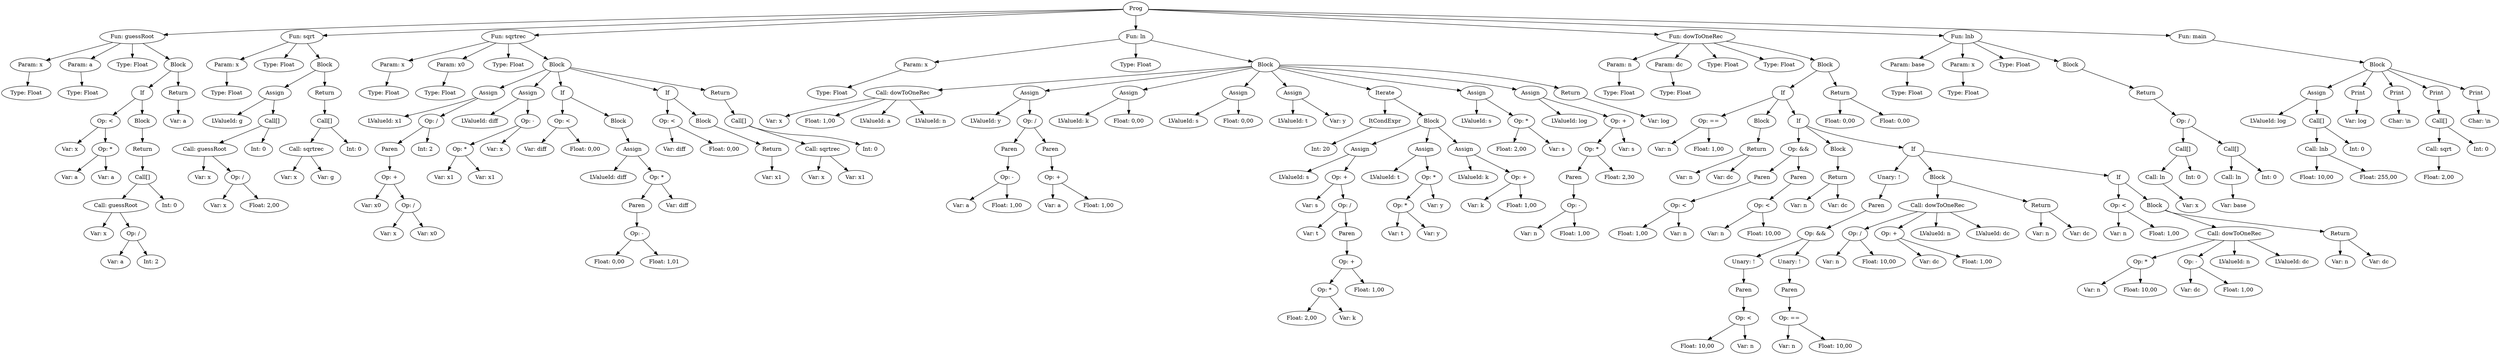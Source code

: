 digraph AST {
"Prog1418621776" [label="Prog"];
"Fun1596000437" [label="Fun: guessRoot"];
"Prog1418621776" -> "Fun1596000437";
"Param832947102" [label="Param: x"];
"Fun1596000437" -> "Param832947102";
"Type1061804750" [label="Type: Float"];
"Param832947102" -> "Type1061804750";
"Param507084503" [label="Param: a"];
"Fun1596000437" -> "Param507084503";
"Type1225439493" [label="Type: Float"];
"Param507084503" -> "Type1225439493";
"Type1454127753" [label="Type: Float"];
"Fun1596000437" -> "Type1454127753";
"CmdBlock667026744" [label="Block"];
"Fun1596000437" -> "CmdBlock667026744";
"CmdIf1926764753" [label="If"];
"CmdBlock667026744" -> "CmdIf1926764753";
"ExpBinOp1845904670" [label="Op: <"];
"CmdIf1926764753" -> "ExpBinOp1845904670";
"ExpVar1497973285" [label="Var: x"];
"ExpBinOp1845904670" -> "ExpVar1497973285";
"ExpBinOp1846896625" [label="Op: *"];
"ExpBinOp1845904670" -> "ExpBinOp1846896625";
"ExpVar1555690610" [label="Var: a"];
"ExpBinOp1846896625" -> "ExpVar1555690610";
"ExpVar13329486" [label="Var: a"];
"ExpBinOp1846896625" -> "ExpVar13329486";
"CmdBlock327177752" [label="Block"];
"CmdIf1926764753" -> "CmdBlock327177752";
"CmdReturn1458540918" [label="Return"];
"CmdBlock327177752" -> "CmdReturn1458540918";
"ExpCallIndexed1164371389" [label="Call[]"];
"CmdReturn1458540918" -> "ExpCallIndexed1164371389";
"ExpCall517210187" [label="Call: guessRoot"];
"ExpCallIndexed1164371389" -> "ExpCall517210187";
"ExpVar267760927" [label="Var: x"];
"ExpCall517210187" -> "ExpVar267760927";
"ExpBinOp633070006" [label="Op: /"];
"ExpCall517210187" -> "ExpBinOp633070006";
"ExpVar1459794865" [label="Var: a"];
"ExpBinOp633070006" -> "ExpVar1459794865";
"ExpInt1776957250" [label="Int: 2"];
"ExpBinOp633070006" -> "ExpInt1776957250";
"ExpInt1268066861" [label="Int: 0"];
"ExpCallIndexed1164371389" -> "ExpInt1268066861";
"CmdReturn827966648" [label="Return"];
"CmdBlock667026744" -> "CmdReturn827966648";
"ExpVar1938056729" [label="Var: a"];
"CmdReturn827966648" -> "ExpVar1938056729";
"Fun1273765644" [label="Fun: sqrt"];
"Prog1418621776" -> "Fun1273765644";
"Param701141022" [label="Param: x"];
"Fun1273765644" -> "Param701141022";
"Type1447689627" [label="Type: Float"];
"Param701141022" -> "Type1447689627";
"Type112061925" [label="Type: Float"];
"Fun1273765644" -> "Type112061925";
"CmdBlock764577347" [label="Block"];
"Fun1273765644" -> "CmdBlock764577347";
"CmdAssign1344645519" [label="Assign"];
"CmdBlock764577347" -> "CmdAssign1344645519";
"LValueId1234776885" [label="LValueId: g"];
"CmdAssign1344645519" -> "LValueId1234776885";
"ExpCallIndexed540159270" [label="Call[]"];
"CmdAssign1344645519" -> "ExpCallIndexed540159270";
"ExpCall422250493" [label="Call: guessRoot"];
"ExpCallIndexed540159270" -> "ExpCall422250493";
"ExpVar1690287238" [label="Var: x"];
"ExpCall422250493" -> "ExpVar1690287238";
"ExpBinOp1690254271" [label="Op: /"];
"ExpCall422250493" -> "ExpBinOp1690254271";
"ExpVar1440047379" [label="Var: x"];
"ExpBinOp1690254271" -> "ExpVar1440047379";
"ExpFloat343965883" [label="Float: 2,00"];
"ExpBinOp1690254271" -> "ExpFloat343965883";
"ExpInt1847509784" [label="Int: 0"];
"ExpCallIndexed540159270" -> "ExpInt1847509784";
"CmdReturn2114650936" [label="Return"];
"CmdBlock764577347" -> "CmdReturn2114650936";
"ExpCallIndexed1635756693" [label="Call[]"];
"CmdReturn2114650936" -> "ExpCallIndexed1635756693";
"ExpCall504527234" [label="Call: sqrtrec"];
"ExpCallIndexed1635756693" -> "ExpCall504527234";
"ExpVar101478235" [label="Var: x"];
"ExpCall504527234" -> "ExpVar101478235";
"ExpVar540585569" [label="Var: g"];
"ExpCall504527234" -> "ExpVar540585569";
"ExpInt1007653873" [label="Int: 0"];
"ExpCallIndexed1635756693" -> "ExpInt1007653873";
"Fun836514715" [label="Fun: sqrtrec"];
"Prog1418621776" -> "Fun836514715";
"Param1414521932" [label="Param: x"];
"Fun836514715" -> "Param1414521932";
"Type828441346" [label="Type: Float"];
"Param1414521932" -> "Type828441346";
"Param1899073220" [label="Param: x0"];
"Fun836514715" -> "Param1899073220";
"Type555826066" [label="Type: Float"];
"Param1899073220" -> "Type555826066";
"Type174573182" [label="Type: Float"];
"Fun836514715" -> "Type174573182";
"CmdBlock858242339" [label="Block"];
"Fun836514715" -> "CmdBlock858242339";
"CmdAssign1310540333" [label="Assign"];
"CmdBlock858242339" -> "CmdAssign1310540333";
"LValueId1715998167" [label="LValueId: x1"];
"CmdAssign1310540333" -> "LValueId1715998167";
"ExpBinOp1386767190" [label="Op: /"];
"CmdAssign1310540333" -> "ExpBinOp1386767190";
"ExpParen1558712965" [label="Paren"];
"ExpBinOp1386767190" -> "ExpParen1558712965";
"ExpBinOp2025864991" [label="Op: +"];
"ExpParen1558712965" -> "ExpBinOp2025864991";
"ExpVar1589683045" [label="Var: x0"];
"ExpBinOp2025864991" -> "ExpVar1589683045";
"ExpBinOp1340328248" [label="Op: /"];
"ExpBinOp2025864991" -> "ExpBinOp1340328248";
"ExpVar1401132667" [label="Var: x"];
"ExpBinOp1340328248" -> "ExpVar1401132667";
"ExpVar717386707" [label="Var: x0"];
"ExpBinOp1340328248" -> "ExpVar717386707";
"ExpInt1900164709" [label="Int: 2"];
"ExpBinOp1386767190" -> "ExpInt1900164709";
"CmdAssign540642172" [label="Assign"];
"CmdBlock858242339" -> "CmdAssign540642172";
"LValueId1875308878" [label="LValueId: diff"];
"CmdAssign540642172" -> "LValueId1875308878";
"ExpBinOp1445157774" [label="Op: -"];
"CmdAssign540642172" -> "ExpBinOp1445157774";
"ExpBinOp909295153" [label="Op: *"];
"ExpBinOp1445157774" -> "ExpBinOp909295153";
"ExpVar1522311648" [label="Var: x1"];
"ExpBinOp909295153" -> "ExpVar1522311648";
"ExpVar36202360" [label="Var: x1"];
"ExpBinOp909295153" -> "ExpVar36202360";
"ExpVar1318822808" [label="Var: x"];
"ExpBinOp1445157774" -> "ExpVar1318822808";
"CmdIf1836797772" [label="If"];
"CmdBlock858242339" -> "CmdIf1836797772";
"ExpBinOp1383547042" [label="Op: <"];
"CmdIf1836797772" -> "ExpBinOp1383547042";
"ExpVar329645619" [label="Var: diff"];
"ExpBinOp1383547042" -> "ExpVar329645619";
"ExpFloat3213500" [label="Float: 0,00"];
"ExpBinOp1383547042" -> "ExpFloat3213500";
"CmdBlock923219673" [label="Block"];
"CmdIf1836797772" -> "CmdBlock923219673";
"CmdAssign1604125387" [label="Assign"];
"CmdBlock923219673" -> "CmdAssign1604125387";
"LValueId1668627309" [label="LValueId: diff"];
"CmdAssign1604125387" -> "LValueId1668627309";
"ExpBinOp1795799895" [label="Op: *"];
"CmdAssign1604125387" -> "ExpBinOp1795799895";
"ExpParen1698097425" [label="Paren"];
"ExpBinOp1795799895" -> "ExpParen1698097425";
"ExpBinOp1376400422" [label="Op: -"];
"ExpParen1698097425" -> "ExpBinOp1376400422";
"ExpFloat418304857" [label="Float: 0,00"];
"ExpBinOp1376400422" -> "ExpFloat418304857";
"ExpFloat1050349584" [label="Float: 1,01"];
"ExpBinOp1376400422" -> "ExpFloat1050349584";
"ExpVar1815546035" [label="Var: diff"];
"ExpBinOp1795799895" -> "ExpVar1815546035";
"CmdIf1864350231" [label="If"];
"CmdBlock858242339" -> "CmdIf1864350231";
"ExpBinOp25548982" [label="Op: <"];
"CmdIf1864350231" -> "ExpBinOp25548982";
"ExpVar1735934726" [label="Var: diff"];
"ExpBinOp25548982" -> "ExpVar1735934726";
"ExpFloat861842890" [label="Float: 0,00"];
"ExpBinOp25548982" -> "ExpFloat861842890";
"CmdBlock553871028" [label="Block"];
"CmdIf1864350231" -> "CmdBlock553871028";
"CmdReturn250370634" [label="Return"];
"CmdBlock553871028" -> "CmdReturn250370634";
"ExpVar724125922" [label="Var: x1"];
"CmdReturn250370634" -> "ExpVar724125922";
"CmdReturn1843368112" [label="Return"];
"CmdBlock858242339" -> "CmdReturn1843368112";
"ExpCallIndexed1465085305" [label="Call[]"];
"CmdReturn1843368112" -> "ExpCallIndexed1465085305";
"ExpCall989938643" [label="Call: sqrtrec"];
"ExpCallIndexed1465085305" -> "ExpCall989938643";
"ExpVar1519280649" [label="Var: x"];
"ExpCall989938643" -> "ExpVar1519280649";
"ExpVar1262822392" [label="Var: x1"];
"ExpCall989938643" -> "ExpVar1262822392";
"ExpInt120694604" [label="Int: 0"];
"ExpCallIndexed1465085305" -> "ExpInt120694604";
"Fun916419490" [label="Fun: ln"];
"Prog1418621776" -> "Fun916419490";
"Param522764626" [label="Param: x"];
"Fun916419490" -> "Param522764626";
"Type2106620844" [label="Type: Float"];
"Param522764626" -> "Type2106620844";
"Type2006034581" [label="Type: Float"];
"Fun916419490" -> "Type2006034581";
"CmdBlock979294118" [label="Block"];
"Fun916419490" -> "CmdBlock979294118";
"CmdCall1663411182" [label="Call: dowToOneRec"];
"CmdBlock979294118" -> "CmdCall1663411182";
"ExpVar488044861" [label="Var: x"];
"CmdCall1663411182" -> "ExpVar488044861";
"ExpFloat1740189450" [label="Float: 1,00"];
"CmdCall1663411182" -> "ExpFloat1740189450";
"LValueId731260860" [label="LValueId: a"];
"CmdCall1663411182" -> "LValueId731260860";
"LValueId1709366259" [label="LValueId: n"];
"CmdCall1663411182" -> "LValueId1709366259";
"CmdAssign1335298403" [label="Assign"];
"CmdBlock979294118" -> "CmdAssign1335298403";
"LValueId1643691748" [label="LValueId: y"];
"CmdAssign1335298403" -> "LValueId1643691748";
"ExpBinOp2068434592" [label="Op: /"];
"CmdAssign1335298403" -> "ExpBinOp2068434592";
"ExpParen143110009" [label="Paren"];
"ExpBinOp2068434592" -> "ExpParen143110009";
"ExpBinOp2142003995" [label="Op: -"];
"ExpParen143110009" -> "ExpBinOp2142003995";
"ExpVar1535634836" [label="Var: a"];
"ExpBinOp2142003995" -> "ExpVar1535634836";
"ExpFloat1846412426" [label="Float: 1,00"];
"ExpBinOp2142003995" -> "ExpFloat1846412426";
"ExpParen1539805781" [label="Paren"];
"ExpBinOp2068434592" -> "ExpParen1539805781";
"ExpBinOp1206883981" [label="Op: +"];
"ExpParen1539805781" -> "ExpBinOp1206883981";
"ExpVar601893033" [label="Var: a"];
"ExpBinOp1206883981" -> "ExpVar601893033";
"ExpFloat1037324811" [label="Float: 1,00"];
"ExpBinOp1206883981" -> "ExpFloat1037324811";
"CmdAssign1525037790" [label="Assign"];
"CmdBlock979294118" -> "CmdAssign1525037790";
"LValueId1627821297" [label="LValueId: k"];
"CmdAssign1525037790" -> "LValueId1627821297";
"ExpFloat1132547352" [label="Float: 0,00"];
"CmdAssign1525037790" -> "ExpFloat1132547352";
"CmdAssign1549409129" [label="Assign"];
"CmdBlock979294118" -> "CmdAssign1549409129";
"LValueId922872566" [label="LValueId: s"];
"CmdAssign1549409129" -> "LValueId922872566";
"ExpFloat1651855867" [label="Float: 0,00"];
"CmdAssign1549409129" -> "ExpFloat1651855867";
"CmdAssign727001376" [label="Assign"];
"CmdBlock979294118" -> "CmdAssign727001376";
"LValueId660143728" [label="LValueId: t"];
"CmdAssign727001376" -> "LValueId660143728";
"ExpVar523691575" [label="Var: y"];
"CmdAssign727001376" -> "ExpVar523691575";
"CmdIterate1468303011" [label="Iterate"];
"CmdBlock979294118" -> "CmdIterate1468303011";
"ItCondExpr1427810650" [label="ItCondExpr"];
"CmdIterate1468303011" -> "ItCondExpr1427810650";
"ExpInt902919927" [label="Int: 20"];
"ItCondExpr1427810650" -> "ExpInt902919927";
"CmdBlock503195940" [label="Block"];
"CmdIterate1468303011" -> "CmdBlock503195940";
"CmdAssign1857815974" [label="Assign"];
"CmdBlock503195940" -> "CmdAssign1857815974";
"LValueId1852584274" [label="LValueId: s"];
"CmdAssign1857815974" -> "LValueId1852584274";
"ExpBinOp1354011814" [label="Op: +"];
"CmdAssign1857815974" -> "ExpBinOp1354011814";
"ExpVar1022308509" [label="Var: s"];
"ExpBinOp1354011814" -> "ExpVar1022308509";
"ExpBinOp846238611" [label="Op: /"];
"ExpBinOp1354011814" -> "ExpBinOp846238611";
"ExpVar1033490990" [label="Var: t"];
"ExpBinOp846238611" -> "ExpVar1033490990";
"ExpParen1241276575" [label="Paren"];
"ExpBinOp846238611" -> "ExpParen1241276575";
"ExpBinOp215145189" [label="Op: +"];
"ExpParen1241276575" -> "ExpBinOp215145189";
"ExpBinOp982007015" [label="Op: *"];
"ExpBinOp215145189" -> "ExpBinOp982007015";
"ExpFloat1232306490" [label="Float: 2,00"];
"ExpBinOp982007015" -> "ExpFloat1232306490";
"ExpVar1663166483" [label="Var: k"];
"ExpBinOp982007015" -> "ExpVar1663166483";
"ExpFloat2042495840" [label="Float: 1,00"];
"ExpBinOp215145189" -> "ExpFloat2042495840";
"CmdAssign36333492" [label="Assign"];
"CmdBlock503195940" -> "CmdAssign36333492";
"LValueId1468357786" [label="LValueId: t"];
"CmdAssign36333492" -> "LValueId1468357786";
"ExpBinOp990398217" [label="Op: *"];
"CmdAssign36333492" -> "ExpBinOp990398217";
"ExpBinOp841283083" [label="Op: *"];
"ExpBinOp990398217" -> "ExpBinOp841283083";
"ExpVar1675763772" [label="Var: t"];
"ExpBinOp841283083" -> "ExpVar1675763772";
"ExpVar520016214" [label="Var: y"];
"ExpBinOp841283083" -> "ExpVar520016214";
"ExpVar1731722639" [label="Var: y"];
"ExpBinOp990398217" -> "ExpVar1731722639";
"CmdAssign1924582348" [label="Assign"];
"CmdBlock503195940" -> "CmdAssign1924582348";
"LValueId11003494" [label="LValueId: k"];
"CmdAssign1924582348" -> "LValueId11003494";
"ExpBinOp1757143877" [label="Op: +"];
"CmdAssign1924582348" -> "ExpBinOp1757143877";
"ExpVar817406040" [label="Var: k"];
"ExpBinOp1757143877" -> "ExpVar817406040";
"ExpFloat1955915048" [label="Float: 1,00"];
"ExpBinOp1757143877" -> "ExpFloat1955915048";
"CmdAssign1270855946" [label="Assign"];
"CmdBlock979294118" -> "CmdAssign1270855946";
"LValueId2083117811" [label="LValueId: s"];
"CmdAssign1270855946" -> "LValueId2083117811";
"ExpBinOp157683534" [label="Op: *"];
"CmdAssign1270855946" -> "ExpBinOp157683534";
"ExpFloat1518864111" [label="Float: 2,00"];
"ExpBinOp157683534" -> "ExpFloat1518864111";
"ExpVar1816757085" [label="Var: s"];
"ExpBinOp157683534" -> "ExpVar1816757085";
"CmdAssign1585787493" [label="Assign"];
"CmdBlock979294118" -> "CmdAssign1585787493";
"LValueId1730173572" [label="LValueId: log"];
"CmdAssign1585787493" -> "LValueId1730173572";
"ExpBinOp2097514481" [label="Op: +"];
"CmdAssign1585787493" -> "ExpBinOp2097514481";
"ExpBinOp1568059495" [label="Op: *"];
"ExpBinOp2097514481" -> "ExpBinOp1568059495";
"ExpParen706197430" [label="Paren"];
"ExpBinOp1568059495" -> "ExpParen706197430";
"ExpBinOp1325808650" [label="Op: -"];
"ExpParen706197430" -> "ExpBinOp1325808650";
"ExpVar510464020" [label="Var: n"];
"ExpBinOp1325808650" -> "ExpVar510464020";
"ExpFloat1987083830" [label="Float: 1,00"];
"ExpBinOp1325808650" -> "ExpFloat1987083830";
"ExpFloat1632492873" [label="Float: 2,30"];
"ExpBinOp1568059495" -> "ExpFloat1632492873";
"ExpVar525683462" [label="Var: s"];
"ExpBinOp2097514481" -> "ExpVar525683462";
"CmdReturn1766724936" [label="Return"];
"CmdBlock979294118" -> "CmdReturn1766724936";
"ExpVar473581465" [label="Var: log"];
"CmdReturn1766724936" -> "ExpVar473581465";
"Fun319977154" [label="Fun: dowToOneRec"];
"Prog1418621776" -> "Fun319977154";
"Param648680157" [label="Param: n"];
"Fun319977154" -> "Param648680157";
"Type1071097621" [label="Type: Float"];
"Param648680157" -> "Type1071097621";
"Param1897871865" [label="Param: dc"];
"Fun319977154" -> "Param1897871865";
"Type1908143486" [label="Type: Float"];
"Param1897871865" -> "Type1908143486";
"Type133250414" [label="Type: Float"];
"Fun319977154" -> "Type133250414";
"Type85777802" [label="Type: Float"];
"Fun319977154" -> "Type85777802";
"CmdBlock222624801" [label="Block"];
"Fun319977154" -> "CmdBlock222624801";
"CmdIf603650290" [label="If"];
"CmdBlock222624801" -> "CmdIf603650290";
"ExpBinOp762227630" [label="Op: =="];
"CmdIf603650290" -> "ExpBinOp762227630";
"ExpVar1316864772" [label="Var: n"];
"ExpBinOp762227630" -> "ExpVar1316864772";
"ExpFloat1685232414" [label="Float: 1,00"];
"ExpBinOp762227630" -> "ExpFloat1685232414";
"CmdBlock280744458" [label="Block"];
"CmdIf603650290" -> "CmdBlock280744458";
"CmdReturn1213216872" [label="Return"];
"CmdBlock280744458" -> "CmdReturn1213216872";
"ExpVar1754638213" [label="Var: n"];
"CmdReturn1213216872" -> "ExpVar1754638213";
"ExpVar407858146" [label="Var: dc"];
"CmdReturn1213216872" -> "ExpVar407858146";
"CmdIf1454031203" [label="If"];
"CmdIf603650290" -> "CmdIf1454031203";
"ExpBinOp527446182" [label="Op: &&"];
"CmdIf1454031203" -> "ExpBinOp527446182";
"ExpParen1511785794" [label="Paren"];
"ExpBinOp527446182" -> "ExpParen1511785794";
"ExpBinOp963601816" [label="Op: <"];
"ExpParen1511785794" -> "ExpBinOp963601816";
"ExpFloat961419791" [label="Float: 1,00"];
"ExpBinOp963601816" -> "ExpFloat961419791";
"ExpVar665188480" [label="Var: n"];
"ExpBinOp963601816" -> "ExpVar665188480";
"ExpParen489279267" [label="Paren"];
"ExpBinOp527446182" -> "ExpParen489279267";
"ExpBinOp1596467899" [label="Op: <"];
"ExpParen489279267" -> "ExpBinOp1596467899";
"ExpVar377478451" [label="Var: n"];
"ExpBinOp1596467899" -> "ExpVar377478451";
"ExpFloat513169028" [label="Float: 10,00"];
"ExpBinOp1596467899" -> "ExpFloat513169028";
"CmdBlock1301664418" [label="Block"];
"CmdIf1454031203" -> "CmdBlock1301664418";
"CmdReturn1408652377" [label="Return"];
"CmdBlock1301664418" -> "CmdReturn1408652377";
"ExpVar990416209" [label="Var: n"];
"CmdReturn1408652377" -> "ExpVar990416209";
"ExpVar394714818" [label="Var: dc"];
"CmdReturn1408652377" -> "ExpVar394714818";
"CmdIf1952779858" [label="If"];
"CmdIf1454031203" -> "CmdIf1952779858";
"ExpUnaryOp366004251" [label="Unary: !"];
"CmdIf1952779858" -> "ExpUnaryOp366004251";
"ExpParen1791868405" [label="Paren"];
"ExpUnaryOp366004251" -> "ExpParen1791868405";
"ExpBinOp1260134048" [label="Op: &&"];
"ExpParen1791868405" -> "ExpBinOp1260134048";
"ExpUnaryOp391618063" [label="Unary: !"];
"ExpBinOp1260134048" -> "ExpUnaryOp391618063";
"ExpParen81009902" [label="Paren"];
"ExpUnaryOp391618063" -> "ExpParen81009902";
"ExpBinOp57748372" [label="Op: <"];
"ExpParen81009902" -> "ExpBinOp57748372";
"ExpFloat674483268" [label="Float: 10,00"];
"ExpBinOp57748372" -> "ExpFloat674483268";
"ExpVar54495403" [label="Var: n"];
"ExpBinOp57748372" -> "ExpVar54495403";
"ExpUnaryOp665372494" [label="Unary: !"];
"ExpBinOp1260134048" -> "ExpUnaryOp665372494";
"ExpParen764372388" [label="Paren"];
"ExpUnaryOp665372494" -> "ExpParen764372388";
"ExpBinOp459857341" [label="Op: =="];
"ExpParen764372388" -> "ExpBinOp459857341";
"ExpVar1684890795" [label="Var: n"];
"ExpBinOp459857341" -> "ExpVar1684890795";
"ExpFloat94264799" [label="Float: 10,00"];
"ExpBinOp459857341" -> "ExpFloat94264799";
"CmdBlock1399499405" [label="Block"];
"CmdIf1952779858" -> "CmdBlock1399499405";
"CmdCall238157928" [label="Call: dowToOneRec"];
"CmdBlock1399499405" -> "CmdCall238157928";
"ExpBinOp32863545" [label="Op: /"];
"CmdCall238157928" -> "ExpBinOp32863545";
"ExpVar1995616381" [label="Var: n"];
"ExpBinOp32863545" -> "ExpVar1995616381";
"ExpFloat1883919084" [label="Float: 10,00"];
"ExpBinOp32863545" -> "ExpFloat1883919084";
"ExpBinOp1860513229" [label="Op: +"];
"CmdCall238157928" -> "ExpBinOp1860513229";
"ExpVar1150538133" [label="Var: dc"];
"ExpBinOp1860513229" -> "ExpVar1150538133";
"ExpFloat662822946" [label="Float: 1,00"];
"ExpBinOp1860513229" -> "ExpFloat662822946";
"LValueId92150540" [label="LValueId: n"];
"CmdCall238157928" -> "LValueId92150540";
"LValueId1110623531" [label="LValueId: dc"];
"CmdCall238157928" -> "LValueId1110623531";
"CmdReturn410495873" [label="Return"];
"CmdBlock1399499405" -> "CmdReturn410495873";
"ExpVar811587677" [label="Var: n"];
"CmdReturn410495873" -> "ExpVar811587677";
"ExpVar1166807841" [label="Var: dc"];
"CmdReturn410495873" -> "ExpVar1166807841";
"CmdIf289639718" [label="If"];
"CmdIf1952779858" -> "CmdIf289639718";
"ExpBinOp885851948" [label="Op: <"];
"CmdIf289639718" -> "ExpBinOp885851948";
"ExpVar2048834776" [label="Var: n"];
"ExpBinOp885851948" -> "ExpVar2048834776";
"ExpFloat1605283233" [label="Float: 1,00"];
"ExpBinOp885851948" -> "ExpFloat1605283233";
"CmdBlock1384722895" [label="Block"];
"CmdIf289639718" -> "CmdBlock1384722895";
"CmdCall245475541" [label="Call: dowToOneRec"];
"CmdBlock1384722895" -> "CmdCall245475541";
"ExpBinOp22429093" [label="Op: *"];
"CmdCall245475541" -> "ExpBinOp22429093";
"ExpVar733957003" [label="Var: n"];
"ExpBinOp22429093" -> "ExpVar733957003";
"ExpFloat815992954" [label="Float: 10,00"];
"ExpBinOp22429093" -> "ExpFloat815992954";
"ExpBinOp868737467" [label="Op: -"];
"CmdCall245475541" -> "ExpBinOp868737467";
"ExpVar55331187" [label="Var: dc"];
"ExpBinOp868737467" -> "ExpVar55331187";
"ExpFloat1392425346" [label="Float: 1,00"];
"ExpBinOp868737467" -> "ExpFloat1392425346";
"LValueId2054574951" [label="LValueId: n"];
"CmdCall245475541" -> "LValueId2054574951";
"LValueId1991294891" [label="LValueId: dc"];
"CmdCall245475541" -> "LValueId1991294891";
"CmdReturn399931359" [label="Return"];
"CmdBlock1384722895" -> "CmdReturn399931359";
"ExpVar809762318" [label="Var: n"];
"CmdReturn399931359" -> "ExpVar809762318";
"ExpVar2028371466" [label="Var: dc"];
"CmdReturn399931359" -> "ExpVar2028371466";
"CmdReturn198761306" [label="Return"];
"CmdBlock222624801" -> "CmdReturn198761306";
"ExpFloat798244209" [label="Float: 0,00"];
"CmdReturn198761306" -> "ExpFloat798244209";
"ExpFloat525571" [label="Float: 0,00"];
"CmdReturn198761306" -> "ExpFloat525571";
"Fun1263877414" [label="Fun: lnb"];
"Prog1418621776" -> "Fun1263877414";
"Param110771485" [label="Param: base"];
"Fun1263877414" -> "Param110771485";
"Type141289226" [label="Type: Float"];
"Param110771485" -> "Type141289226";
"Param1208736537" [label="Param: x"];
"Fun1263877414" -> "Param1208736537";
"Type710239027" [label="Type: Float"];
"Param1208736537" -> "Type710239027";
"Type2104545713" [label="Type: Float"];
"Fun1263877414" -> "Type2104545713";
"CmdBlock712256162" [label="Block"];
"Fun1263877414" -> "CmdBlock712256162";
"CmdReturn1018298342" [label="Return"];
"CmdBlock712256162" -> "CmdReturn1018298342";
"ExpBinOp1039949752" [label="Op: /"];
"CmdReturn1018298342" -> "ExpBinOp1039949752";
"ExpCallIndexed1182461167" [label="Call[]"];
"ExpBinOp1039949752" -> "ExpCallIndexed1182461167";
"ExpCall1297149880" [label="Call: ln"];
"ExpCallIndexed1182461167" -> "ExpCall1297149880";
"ExpVar2116908859" [label="Var: x"];
"ExpCall1297149880" -> "ExpVar2116908859";
"ExpInt561247961" [label="Int: 0"];
"ExpCallIndexed1182461167" -> "ExpInt561247961";
"ExpCallIndexed813656972" [label="Call[]"];
"ExpBinOp1039949752" -> "ExpCallIndexed813656972";
"ExpCall2048425748" [label="Call: ln"];
"ExpCallIndexed813656972" -> "ExpCall2048425748";
"ExpVar1863932867" [label="Var: base"];
"ExpCall2048425748" -> "ExpVar1863932867";
"ExpInt1373810119" [label="Int: 0"];
"ExpCallIndexed813656972" -> "ExpInt1373810119";
"Fun445288316" [label="Fun: main"];
"Prog1418621776" -> "Fun445288316";
"CmdBlock592688102" [label="Block"];
"Fun445288316" -> "CmdBlock592688102";
"CmdAssign103887628" [label="Assign"];
"CmdBlock592688102" -> "CmdAssign103887628";
"LValueId1123629720" [label="LValueId: log"];
"CmdAssign103887628" -> "LValueId1123629720";
"ExpCallIndexed205962452" [label="Call[]"];
"CmdAssign103887628" -> "ExpCallIndexed205962452";
"ExpCall842326585" [label="Call: lnb"];
"ExpCallIndexed205962452" -> "ExpCall842326585";
"ExpFloat1032986144" [label="Float: 10,00"];
"ExpCall842326585" -> "ExpFloat1032986144";
"ExpFloat917819120" [label="Float: 255,00"];
"ExpCall842326585" -> "ExpFloat917819120";
"ExpInt263025902" [label="Int: 0"];
"ExpCallIndexed205962452" -> "ExpInt263025902";
"CmdPrint438135304" [label="Print"];
"CmdBlock592688102" -> "CmdPrint438135304";
"ExpVar936580213" [label="Var: log"];
"CmdPrint438135304" -> "ExpVar936580213";
"CmdPrint662736689" [label="Print"];
"CmdBlock592688102" -> "CmdPrint662736689";
"ExpChar1131316523" [label="Char: \\n"];
"CmdPrint662736689" -> "ExpChar1131316523";
"CmdPrint852687460" [label="Print"];
"CmdBlock592688102" -> "CmdPrint852687460";
"ExpCallIndexed495792375" [label="Call[]"];
"CmdPrint852687460" -> "ExpCallIndexed495792375";
"ExpCall1045941616" [label="Call: sqrt"];
"ExpCallIndexed495792375" -> "ExpCall1045941616";
"ExpFloat161960012" [label="Float: 2,00"];
"ExpCall1045941616" -> "ExpFloat161960012";
"ExpInt738433734" [label="Int: 0"];
"ExpCallIndexed495792375" -> "ExpInt738433734";
"CmdPrint1484594489" [label="Print"];
"CmdBlock592688102" -> "CmdPrint1484594489";
"ExpChar1489069835" [label="Char: \\n"];
"CmdPrint1484594489" -> "ExpChar1489069835";
}
